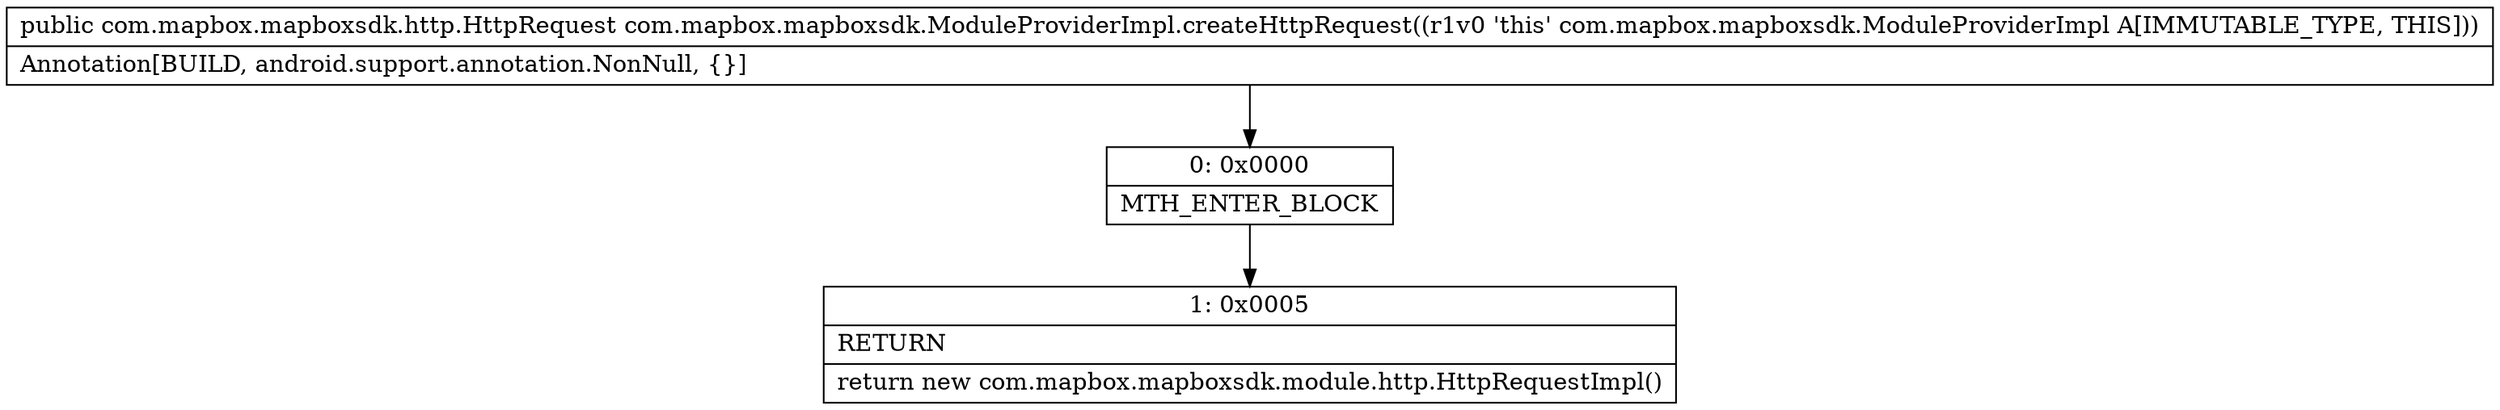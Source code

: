 digraph "CFG forcom.mapbox.mapboxsdk.ModuleProviderImpl.createHttpRequest()Lcom\/mapbox\/mapboxsdk\/http\/HttpRequest;" {
Node_0 [shape=record,label="{0\:\ 0x0000|MTH_ENTER_BLOCK\l}"];
Node_1 [shape=record,label="{1\:\ 0x0005|RETURN\l|return new com.mapbox.mapboxsdk.module.http.HttpRequestImpl()\l}"];
MethodNode[shape=record,label="{public com.mapbox.mapboxsdk.http.HttpRequest com.mapbox.mapboxsdk.ModuleProviderImpl.createHttpRequest((r1v0 'this' com.mapbox.mapboxsdk.ModuleProviderImpl A[IMMUTABLE_TYPE, THIS]))  | Annotation[BUILD, android.support.annotation.NonNull, \{\}]\l}"];
MethodNode -> Node_0;
Node_0 -> Node_1;
}

